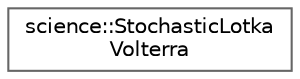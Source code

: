 digraph "Graphical Class Hierarchy"
{
 // LATEX_PDF_SIZE
  bgcolor="transparent";
  edge [fontname=Helvetica,fontsize=10,labelfontname=Helvetica,labelfontsize=10];
  node [fontname=Helvetica,fontsize=10,shape=box,height=0.2,width=0.4];
  rankdir="LR";
  Node0 [id="Node000000",label="science::StochasticLotka\lVolterra",height=0.2,width=0.4,color="grey40", fillcolor="white", style="filled",URL="$classscience_1_1_stochastic_lotka_volterra.html",tooltip="Stochastic Lotka-Volterra predator-prey model."];
}
